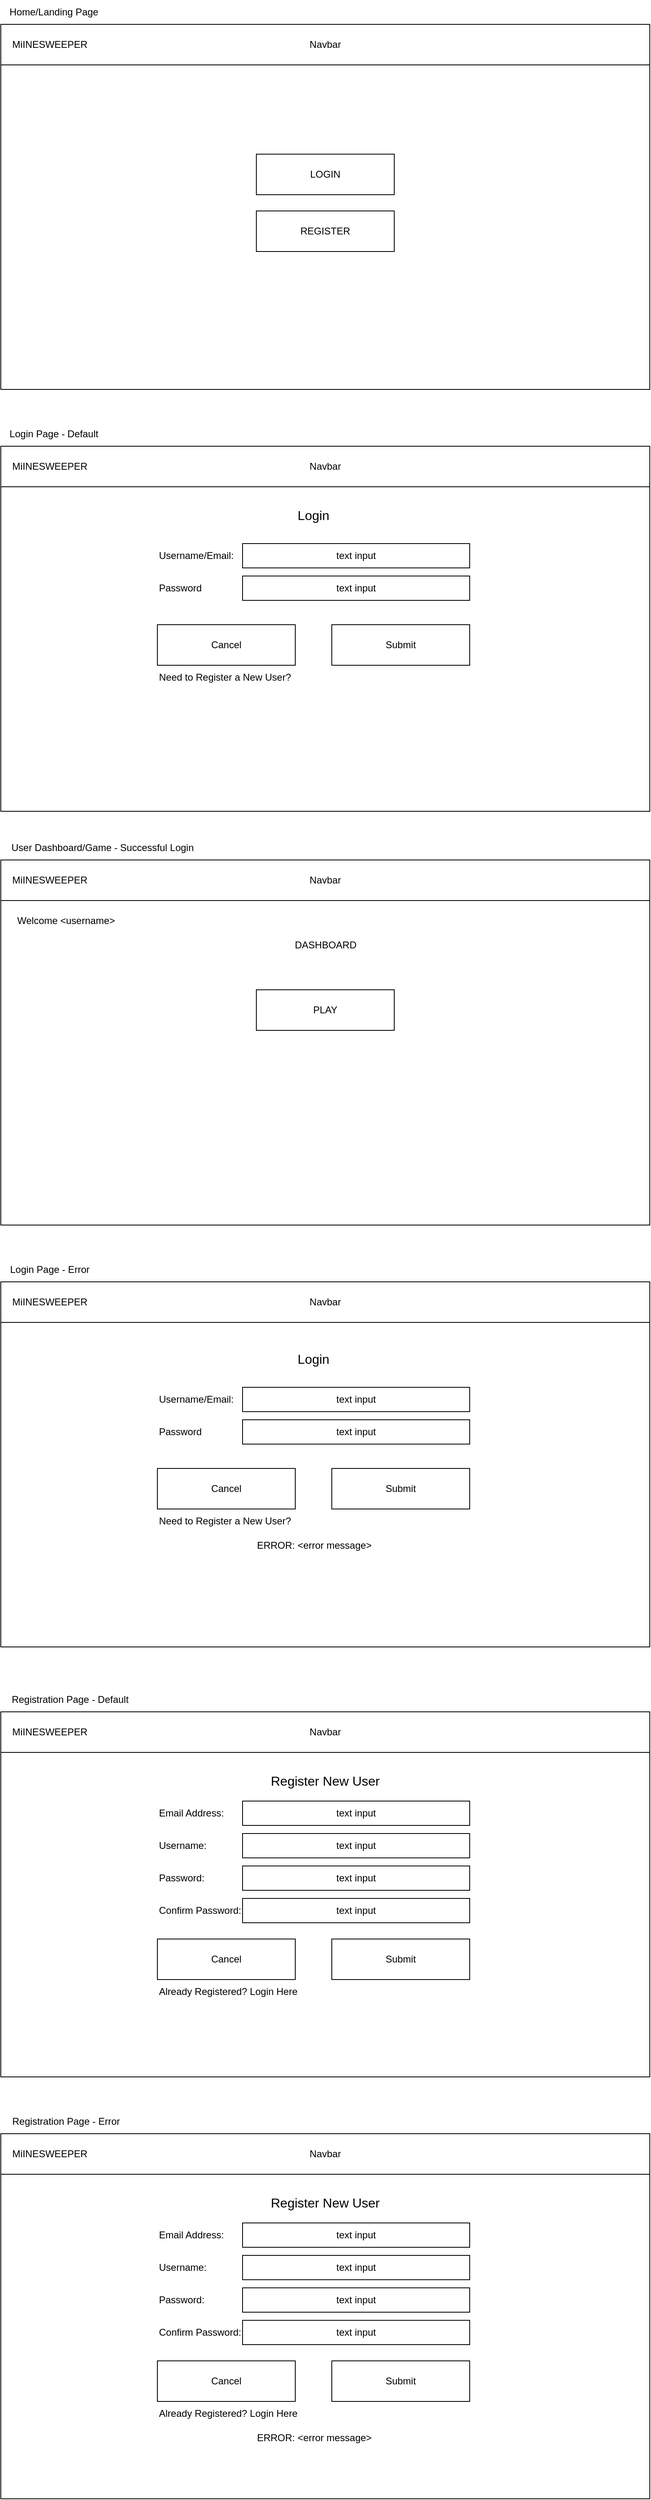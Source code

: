 <mxfile version="22.1.2" type="device">
  <diagram name="Page-1" id="exn3ggoVIKOQM3i5nKGH">
    <mxGraphModel dx="937" dy="922" grid="1" gridSize="10" guides="1" tooltips="1" connect="1" arrows="1" fold="1" page="1" pageScale="1" pageWidth="850" pageHeight="1100" math="0" shadow="0">
      <root>
        <mxCell id="0" />
        <mxCell id="1" parent="0" />
        <mxCell id="nF-iXHHiCRlv0W8M6ZpC-1" value="" style="rounded=0;whiteSpace=wrap;html=1;" parent="1" vertex="1">
          <mxGeometry x="40" y="40" width="800" height="450" as="geometry" />
        </mxCell>
        <mxCell id="nF-iXHHiCRlv0W8M6ZpC-5" value="LOGIN" style="rounded=0;whiteSpace=wrap;html=1;" parent="1" vertex="1">
          <mxGeometry x="355" y="200" width="170" height="50" as="geometry" />
        </mxCell>
        <mxCell id="nF-iXHHiCRlv0W8M6ZpC-22" value="" style="rounded=0;whiteSpace=wrap;html=1;" parent="1" vertex="1">
          <mxGeometry x="40" y="560" width="800" height="450" as="geometry" />
        </mxCell>
        <mxCell id="nF-iXHHiCRlv0W8M6ZpC-23" value="&lt;font style=&quot;font-size: 16px;&quot;&gt;Login&lt;/font&gt;" style="text;html=1;strokeColor=none;fillColor=none;align=center;verticalAlign=middle;whiteSpace=wrap;rounded=0;" parent="1" vertex="1">
          <mxGeometry x="378" y="630" width="95" height="30" as="geometry" />
        </mxCell>
        <mxCell id="nF-iXHHiCRlv0W8M6ZpC-24" value="text input" style="rounded=0;whiteSpace=wrap;html=1;" parent="1" vertex="1">
          <mxGeometry x="338" y="680" width="280" height="30" as="geometry" />
        </mxCell>
        <mxCell id="nF-iXHHiCRlv0W8M6ZpC-25" value="Username/Email:" style="text;html=1;strokeColor=none;fillColor=none;align=left;verticalAlign=middle;whiteSpace=wrap;rounded=0;" parent="1" vertex="1">
          <mxGeometry x="233" y="680" width="105" height="30" as="geometry" />
        </mxCell>
        <mxCell id="DDzEvoenvucKNVs8Jguf-3" value="Password" style="text;html=1;strokeColor=none;fillColor=none;align=left;verticalAlign=middle;whiteSpace=wrap;rounded=0;" parent="1" vertex="1">
          <mxGeometry x="233" y="720" width="105" height="30" as="geometry" />
        </mxCell>
        <mxCell id="DDzEvoenvucKNVs8Jguf-4" value="text input" style="rounded=0;whiteSpace=wrap;html=1;" parent="1" vertex="1">
          <mxGeometry x="338" y="720" width="280" height="30" as="geometry" />
        </mxCell>
        <mxCell id="DDzEvoenvucKNVs8Jguf-5" value="Submit" style="rounded=0;whiteSpace=wrap;html=1;" parent="1" vertex="1">
          <mxGeometry x="448" y="780" width="170" height="50" as="geometry" />
        </mxCell>
        <mxCell id="DDzEvoenvucKNVs8Jguf-6" value="Cancel" style="rounded=0;whiteSpace=wrap;html=1;" parent="1" vertex="1">
          <mxGeometry x="233" y="780" width="170" height="50" as="geometry" />
        </mxCell>
        <mxCell id="DDzEvoenvucKNVs8Jguf-8" value="Home/Landing Page" style="text;html=1;align=center;verticalAlign=middle;resizable=0;points=[];autosize=1;strokeColor=none;fillColor=none;" parent="1" vertex="1">
          <mxGeometry x="40" y="10" width="130" height="30" as="geometry" />
        </mxCell>
        <mxCell id="DDzEvoenvucKNVs8Jguf-9" value="Login Page - Default" style="text;html=1;align=center;verticalAlign=middle;resizable=0;points=[];autosize=1;strokeColor=none;fillColor=none;" parent="1" vertex="1">
          <mxGeometry x="40" y="530" width="130" height="30" as="geometry" />
        </mxCell>
        <mxCell id="DDzEvoenvucKNVs8Jguf-15" value="" style="rounded=0;whiteSpace=wrap;html=1;" parent="1" vertex="1">
          <mxGeometry x="40" y="1070" width="800" height="450" as="geometry" />
        </mxCell>
        <mxCell id="DDzEvoenvucKNVs8Jguf-16" value="PLAY" style="rounded=0;whiteSpace=wrap;html=1;" parent="1" vertex="1">
          <mxGeometry x="355" y="1230" width="170" height="50" as="geometry" />
        </mxCell>
        <mxCell id="DDzEvoenvucKNVs8Jguf-18" value="User Dashboard/Game - Successful Login" style="text;html=1;align=center;verticalAlign=middle;resizable=0;points=[];autosize=1;strokeColor=none;fillColor=none;" parent="1" vertex="1">
          <mxGeometry x="40" y="1040" width="250" height="30" as="geometry" />
        </mxCell>
        <mxCell id="DDzEvoenvucKNVs8Jguf-19" value="Welcome &amp;lt;username&amp;gt;" style="text;html=1;align=center;verticalAlign=middle;resizable=0;points=[];autosize=1;strokeColor=none;fillColor=none;" parent="1" vertex="1">
          <mxGeometry x="50" y="1130" width="140" height="30" as="geometry" />
        </mxCell>
        <mxCell id="DDzEvoenvucKNVs8Jguf-32" value="" style="rounded=0;whiteSpace=wrap;html=1;" parent="1" vertex="1">
          <mxGeometry x="40" y="1590" width="800" height="450" as="geometry" />
        </mxCell>
        <mxCell id="DDzEvoenvucKNVs8Jguf-33" value="&lt;font style=&quot;font-size: 16px;&quot;&gt;Login&lt;/font&gt;" style="text;html=1;strokeColor=none;fillColor=none;align=center;verticalAlign=middle;whiteSpace=wrap;rounded=0;" parent="1" vertex="1">
          <mxGeometry x="378" y="1670" width="95" height="30" as="geometry" />
        </mxCell>
        <mxCell id="DDzEvoenvucKNVs8Jguf-34" value="text input" style="rounded=0;whiteSpace=wrap;html=1;" parent="1" vertex="1">
          <mxGeometry x="338" y="1720" width="280" height="30" as="geometry" />
        </mxCell>
        <mxCell id="DDzEvoenvucKNVs8Jguf-35" value="Username/Email:" style="text;html=1;strokeColor=none;fillColor=none;align=left;verticalAlign=middle;whiteSpace=wrap;rounded=0;" parent="1" vertex="1">
          <mxGeometry x="233" y="1720" width="105" height="30" as="geometry" />
        </mxCell>
        <mxCell id="DDzEvoenvucKNVs8Jguf-36" value="Password" style="text;html=1;strokeColor=none;fillColor=none;align=left;verticalAlign=middle;whiteSpace=wrap;rounded=0;" parent="1" vertex="1">
          <mxGeometry x="233" y="1760" width="105" height="30" as="geometry" />
        </mxCell>
        <mxCell id="DDzEvoenvucKNVs8Jguf-37" value="text input" style="rounded=0;whiteSpace=wrap;html=1;" parent="1" vertex="1">
          <mxGeometry x="338" y="1760" width="280" height="30" as="geometry" />
        </mxCell>
        <mxCell id="DDzEvoenvucKNVs8Jguf-38" value="Submit" style="rounded=0;whiteSpace=wrap;html=1;" parent="1" vertex="1">
          <mxGeometry x="448" y="1820" width="170" height="50" as="geometry" />
        </mxCell>
        <mxCell id="DDzEvoenvucKNVs8Jguf-39" value="Cancel" style="rounded=0;whiteSpace=wrap;html=1;" parent="1" vertex="1">
          <mxGeometry x="233" y="1820" width="170" height="50" as="geometry" />
        </mxCell>
        <mxCell id="DDzEvoenvucKNVs8Jguf-40" value="Login Page - Error" style="text;html=1;align=center;verticalAlign=middle;resizable=0;points=[];autosize=1;strokeColor=none;fillColor=none;" parent="1" vertex="1">
          <mxGeometry x="40" y="1560" width="120" height="30" as="geometry" />
        </mxCell>
        <mxCell id="DDzEvoenvucKNVs8Jguf-41" value="ERROR: &amp;lt;error message&amp;gt;" style="text;html=1;align=center;verticalAlign=middle;resizable=0;points=[];autosize=1;strokeColor=none;fillColor=none;" parent="1" vertex="1">
          <mxGeometry x="345.5" y="1900" width="160" height="30" as="geometry" />
        </mxCell>
        <mxCell id="DDzEvoenvucKNVs8Jguf-42" value="" style="rounded=0;whiteSpace=wrap;html=1;" parent="1" vertex="1">
          <mxGeometry x="40" y="2120" width="800" height="450" as="geometry" />
        </mxCell>
        <mxCell id="DDzEvoenvucKNVs8Jguf-43" value="&lt;font style=&quot;font-size: 16px;&quot;&gt;Register New User&lt;/font&gt;" style="text;html=1;strokeColor=none;fillColor=none;align=center;verticalAlign=middle;whiteSpace=wrap;rounded=0;" parent="1" vertex="1">
          <mxGeometry x="364" y="2190" width="152" height="30" as="geometry" />
        </mxCell>
        <mxCell id="DDzEvoenvucKNVs8Jguf-44" value="text input" style="rounded=0;whiteSpace=wrap;html=1;" parent="1" vertex="1">
          <mxGeometry x="338" y="2230" width="280" height="30" as="geometry" />
        </mxCell>
        <mxCell id="DDzEvoenvucKNVs8Jguf-45" value="Email Address:" style="text;html=1;strokeColor=none;fillColor=none;align=left;verticalAlign=middle;whiteSpace=wrap;rounded=0;" parent="1" vertex="1">
          <mxGeometry x="233" y="2230" width="105" height="30" as="geometry" />
        </mxCell>
        <mxCell id="DDzEvoenvucKNVs8Jguf-46" value="Password:" style="text;html=1;strokeColor=none;fillColor=none;align=left;verticalAlign=middle;whiteSpace=wrap;rounded=0;" parent="1" vertex="1">
          <mxGeometry x="233" y="2310" width="105" height="30" as="geometry" />
        </mxCell>
        <mxCell id="DDzEvoenvucKNVs8Jguf-47" value="text input" style="rounded=0;whiteSpace=wrap;html=1;" parent="1" vertex="1">
          <mxGeometry x="338" y="2310" width="280" height="30" as="geometry" />
        </mxCell>
        <mxCell id="DDzEvoenvucKNVs8Jguf-48" value="Submit" style="rounded=0;whiteSpace=wrap;html=1;" parent="1" vertex="1">
          <mxGeometry x="448" y="2400" width="170" height="50" as="geometry" />
        </mxCell>
        <mxCell id="DDzEvoenvucKNVs8Jguf-49" value="Cancel" style="rounded=0;whiteSpace=wrap;html=1;" parent="1" vertex="1">
          <mxGeometry x="233" y="2400" width="170" height="50" as="geometry" />
        </mxCell>
        <mxCell id="DDzEvoenvucKNVs8Jguf-50" value="Registration Page - Default" style="text;html=1;align=center;verticalAlign=middle;resizable=0;points=[];autosize=1;strokeColor=none;fillColor=none;" parent="1" vertex="1">
          <mxGeometry x="40" y="2090" width="170" height="30" as="geometry" />
        </mxCell>
        <mxCell id="DDzEvoenvucKNVs8Jguf-52" value="Confirm Password:" style="text;html=1;strokeColor=none;fillColor=none;align=left;verticalAlign=middle;whiteSpace=wrap;rounded=0;" parent="1" vertex="1">
          <mxGeometry x="233" y="2350" width="105" height="30" as="geometry" />
        </mxCell>
        <mxCell id="DDzEvoenvucKNVs8Jguf-53" value="text input" style="rounded=0;whiteSpace=wrap;html=1;" parent="1" vertex="1">
          <mxGeometry x="338" y="2350" width="280" height="30" as="geometry" />
        </mxCell>
        <mxCell id="DDzEvoenvucKNVs8Jguf-63" value="Registration Page - Error" style="text;html=1;align=center;verticalAlign=middle;resizable=0;points=[];autosize=1;strokeColor=none;fillColor=none;" parent="1" vertex="1">
          <mxGeometry x="40" y="2610" width="160" height="30" as="geometry" />
        </mxCell>
        <mxCell id="DDzEvoenvucKNVs8Jguf-68" value="Username:" style="text;html=1;strokeColor=none;fillColor=none;align=left;verticalAlign=middle;whiteSpace=wrap;rounded=0;" parent="1" vertex="1">
          <mxGeometry x="233" y="2270" width="105" height="30" as="geometry" />
        </mxCell>
        <mxCell id="DDzEvoenvucKNVs8Jguf-69" value="text input" style="rounded=0;whiteSpace=wrap;html=1;" parent="1" vertex="1">
          <mxGeometry x="338" y="2270" width="280" height="30" as="geometry" />
        </mxCell>
        <mxCell id="DDzEvoenvucKNVs8Jguf-70" value="" style="rounded=0;whiteSpace=wrap;html=1;" parent="1" vertex="1">
          <mxGeometry x="40" y="2640" width="800" height="450" as="geometry" />
        </mxCell>
        <mxCell id="DDzEvoenvucKNVs8Jguf-71" value="&lt;font style=&quot;font-size: 16px;&quot;&gt;Register New User&lt;/font&gt;" style="text;html=1;strokeColor=none;fillColor=none;align=center;verticalAlign=middle;whiteSpace=wrap;rounded=0;" parent="1" vertex="1">
          <mxGeometry x="364" y="2710" width="152" height="30" as="geometry" />
        </mxCell>
        <mxCell id="DDzEvoenvucKNVs8Jguf-72" value="text input" style="rounded=0;whiteSpace=wrap;html=1;" parent="1" vertex="1">
          <mxGeometry x="338" y="2750" width="280" height="30" as="geometry" />
        </mxCell>
        <mxCell id="DDzEvoenvucKNVs8Jguf-73" value="Email Address:" style="text;html=1;strokeColor=none;fillColor=none;align=left;verticalAlign=middle;whiteSpace=wrap;rounded=0;" parent="1" vertex="1">
          <mxGeometry x="233" y="2750" width="105" height="30" as="geometry" />
        </mxCell>
        <mxCell id="DDzEvoenvucKNVs8Jguf-74" value="Password:" style="text;html=1;strokeColor=none;fillColor=none;align=left;verticalAlign=middle;whiteSpace=wrap;rounded=0;" parent="1" vertex="1">
          <mxGeometry x="233" y="2830" width="105" height="30" as="geometry" />
        </mxCell>
        <mxCell id="DDzEvoenvucKNVs8Jguf-75" value="text input" style="rounded=0;whiteSpace=wrap;html=1;" parent="1" vertex="1">
          <mxGeometry x="338" y="2830" width="280" height="30" as="geometry" />
        </mxCell>
        <mxCell id="DDzEvoenvucKNVs8Jguf-76" value="Submit" style="rounded=0;whiteSpace=wrap;html=1;" parent="1" vertex="1">
          <mxGeometry x="448" y="2920" width="170" height="50" as="geometry" />
        </mxCell>
        <mxCell id="DDzEvoenvucKNVs8Jguf-77" value="Cancel" style="rounded=0;whiteSpace=wrap;html=1;" parent="1" vertex="1">
          <mxGeometry x="233" y="2920" width="170" height="50" as="geometry" />
        </mxCell>
        <mxCell id="DDzEvoenvucKNVs8Jguf-79" value="Confirm Password:" style="text;html=1;strokeColor=none;fillColor=none;align=left;verticalAlign=middle;whiteSpace=wrap;rounded=0;" parent="1" vertex="1">
          <mxGeometry x="233" y="2870" width="105" height="30" as="geometry" />
        </mxCell>
        <mxCell id="DDzEvoenvucKNVs8Jguf-80" value="text input" style="rounded=0;whiteSpace=wrap;html=1;" parent="1" vertex="1">
          <mxGeometry x="338" y="2870" width="280" height="30" as="geometry" />
        </mxCell>
        <mxCell id="DDzEvoenvucKNVs8Jguf-81" value="Username:" style="text;html=1;strokeColor=none;fillColor=none;align=left;verticalAlign=middle;whiteSpace=wrap;rounded=0;" parent="1" vertex="1">
          <mxGeometry x="233" y="2790" width="105" height="30" as="geometry" />
        </mxCell>
        <mxCell id="DDzEvoenvucKNVs8Jguf-82" value="text input" style="rounded=0;whiteSpace=wrap;html=1;" parent="1" vertex="1">
          <mxGeometry x="338" y="2790" width="280" height="30" as="geometry" />
        </mxCell>
        <mxCell id="DDzEvoenvucKNVs8Jguf-83" value="ERROR: &amp;lt;error message&amp;gt;" style="text;html=1;align=center;verticalAlign=middle;resizable=0;points=[];autosize=1;strokeColor=none;fillColor=none;" parent="1" vertex="1">
          <mxGeometry x="345.5" y="3000" width="160" height="30" as="geometry" />
        </mxCell>
        <mxCell id="ypEfQas9TFvf1LkHNegp-1" value="Navbar" style="rounded=0;whiteSpace=wrap;html=1;" parent="1" vertex="1">
          <mxGeometry x="40" y="40" width="800" height="50" as="geometry" />
        </mxCell>
        <mxCell id="ypEfQas9TFvf1LkHNegp-2" value="MiINESWEEPER" style="text;html=1;align=center;verticalAlign=middle;resizable=0;points=[];autosize=1;strokeColor=none;fillColor=none;" parent="1" vertex="1">
          <mxGeometry x="40" y="50" width="120" height="30" as="geometry" />
        </mxCell>
        <mxCell id="ypEfQas9TFvf1LkHNegp-3" value="Navbar" style="rounded=0;whiteSpace=wrap;html=1;" parent="1" vertex="1">
          <mxGeometry x="40" y="560" width="800" height="50" as="geometry" />
        </mxCell>
        <mxCell id="ypEfQas9TFvf1LkHNegp-4" value="MiINESWEEPER" style="text;html=1;align=center;verticalAlign=middle;resizable=0;points=[];autosize=1;strokeColor=none;fillColor=none;" parent="1" vertex="1">
          <mxGeometry x="40" y="570" width="120" height="30" as="geometry" />
        </mxCell>
        <mxCell id="ypEfQas9TFvf1LkHNegp-5" value="Navbar" style="rounded=0;whiteSpace=wrap;html=1;" parent="1" vertex="1">
          <mxGeometry x="40" y="1070" width="800" height="50" as="geometry" />
        </mxCell>
        <mxCell id="ypEfQas9TFvf1LkHNegp-6" value="MiINESWEEPER" style="text;html=1;align=center;verticalAlign=middle;resizable=0;points=[];autosize=1;strokeColor=none;fillColor=none;" parent="1" vertex="1">
          <mxGeometry x="40" y="1080" width="120" height="30" as="geometry" />
        </mxCell>
        <mxCell id="ypEfQas9TFvf1LkHNegp-7" value="Navbar" style="rounded=0;whiteSpace=wrap;html=1;" parent="1" vertex="1">
          <mxGeometry x="40" y="1590" width="800" height="50" as="geometry" />
        </mxCell>
        <mxCell id="ypEfQas9TFvf1LkHNegp-8" value="MiINESWEEPER" style="text;html=1;align=center;verticalAlign=middle;resizable=0;points=[];autosize=1;strokeColor=none;fillColor=none;" parent="1" vertex="1">
          <mxGeometry x="40" y="1600" width="120" height="30" as="geometry" />
        </mxCell>
        <mxCell id="ypEfQas9TFvf1LkHNegp-9" value="Navbar" style="rounded=0;whiteSpace=wrap;html=1;" parent="1" vertex="1">
          <mxGeometry x="40" y="2120" width="800" height="50" as="geometry" />
        </mxCell>
        <mxCell id="ypEfQas9TFvf1LkHNegp-10" value="MiINESWEEPER" style="text;html=1;align=center;verticalAlign=middle;resizable=0;points=[];autosize=1;strokeColor=none;fillColor=none;" parent="1" vertex="1">
          <mxGeometry x="40" y="2130" width="120" height="30" as="geometry" />
        </mxCell>
        <mxCell id="ypEfQas9TFvf1LkHNegp-11" value="Navbar" style="rounded=0;whiteSpace=wrap;html=1;" parent="1" vertex="1">
          <mxGeometry x="40" y="2640" width="800" height="50" as="geometry" />
        </mxCell>
        <mxCell id="ypEfQas9TFvf1LkHNegp-12" value="MiINESWEEPER" style="text;html=1;align=center;verticalAlign=middle;resizable=0;points=[];autosize=1;strokeColor=none;fillColor=none;" parent="1" vertex="1">
          <mxGeometry x="40" y="2650" width="120" height="30" as="geometry" />
        </mxCell>
        <mxCell id="djR8gq2mdcgwIwiNso4Z-1" value="REGISTER" style="rounded=0;whiteSpace=wrap;html=1;" parent="1" vertex="1">
          <mxGeometry x="355" y="270" width="170" height="50" as="geometry" />
        </mxCell>
        <mxCell id="joO696_4VvRe2etLfbnj-2" value="Need to Register a New User?" style="text;html=1;align=left;verticalAlign=middle;resizable=0;points=[];autosize=1;strokeColor=none;fillColor=none;" parent="1" vertex="1">
          <mxGeometry x="233" y="830" width="190" height="30" as="geometry" />
        </mxCell>
        <mxCell id="joO696_4VvRe2etLfbnj-3" value="Need to Register a New User?" style="text;html=1;align=left;verticalAlign=middle;resizable=0;points=[];autosize=1;strokeColor=none;fillColor=none;" parent="1" vertex="1">
          <mxGeometry x="233" y="1870" width="190" height="30" as="geometry" />
        </mxCell>
        <mxCell id="joO696_4VvRe2etLfbnj-4" value="Already Registered? Login Here" style="text;html=1;align=left;verticalAlign=middle;resizable=0;points=[];autosize=1;strokeColor=none;fillColor=none;" parent="1" vertex="1">
          <mxGeometry x="233" y="2450" width="190" height="30" as="geometry" />
        </mxCell>
        <mxCell id="joO696_4VvRe2etLfbnj-5" value="Already Registered? Login Here" style="text;html=1;align=left;verticalAlign=middle;resizable=0;points=[];autosize=1;strokeColor=none;fillColor=none;" parent="1" vertex="1">
          <mxGeometry x="233" y="2970" width="190" height="30" as="geometry" />
        </mxCell>
        <mxCell id="epAWxI0zBDAU6cTDsfpr-1" value="DASHBOARD" style="text;html=1;align=center;verticalAlign=middle;resizable=0;points=[];autosize=1;strokeColor=none;fillColor=none;" vertex="1" parent="1">
          <mxGeometry x="390" y="1160" width="100" height="30" as="geometry" />
        </mxCell>
      </root>
    </mxGraphModel>
  </diagram>
</mxfile>
